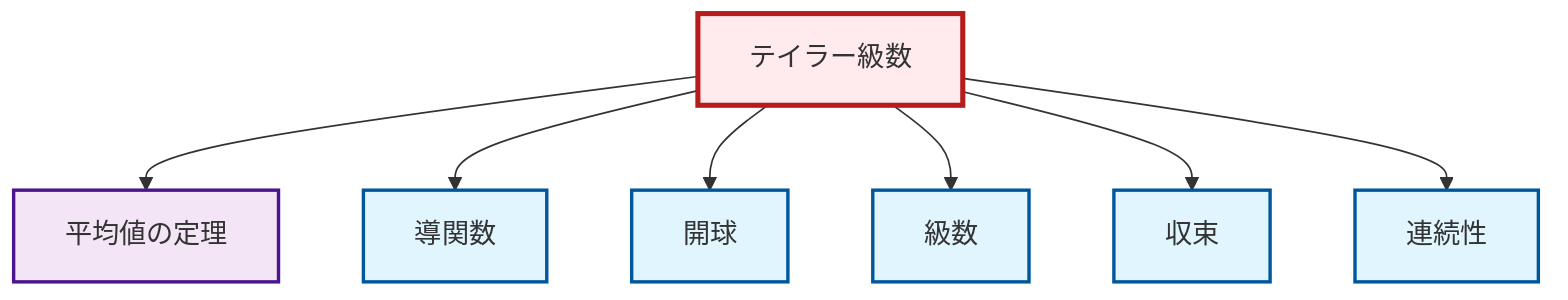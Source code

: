 graph TD
    classDef definition fill:#e1f5fe,stroke:#01579b,stroke-width:2px
    classDef theorem fill:#f3e5f5,stroke:#4a148c,stroke-width:2px
    classDef axiom fill:#fff3e0,stroke:#e65100,stroke-width:2px
    classDef example fill:#e8f5e9,stroke:#1b5e20,stroke-width:2px
    classDef current fill:#ffebee,stroke:#b71c1c,stroke-width:3px
    def-open-ball["開球"]:::definition
    def-derivative["導関数"]:::definition
    thm-mean-value["平均値の定理"]:::theorem
    def-series["級数"]:::definition
    def-convergence["収束"]:::definition
    def-continuity["連続性"]:::definition
    thm-taylor-series["テイラー級数"]:::theorem
    thm-taylor-series --> thm-mean-value
    thm-taylor-series --> def-derivative
    thm-taylor-series --> def-open-ball
    thm-taylor-series --> def-series
    thm-taylor-series --> def-convergence
    thm-taylor-series --> def-continuity
    class thm-taylor-series current